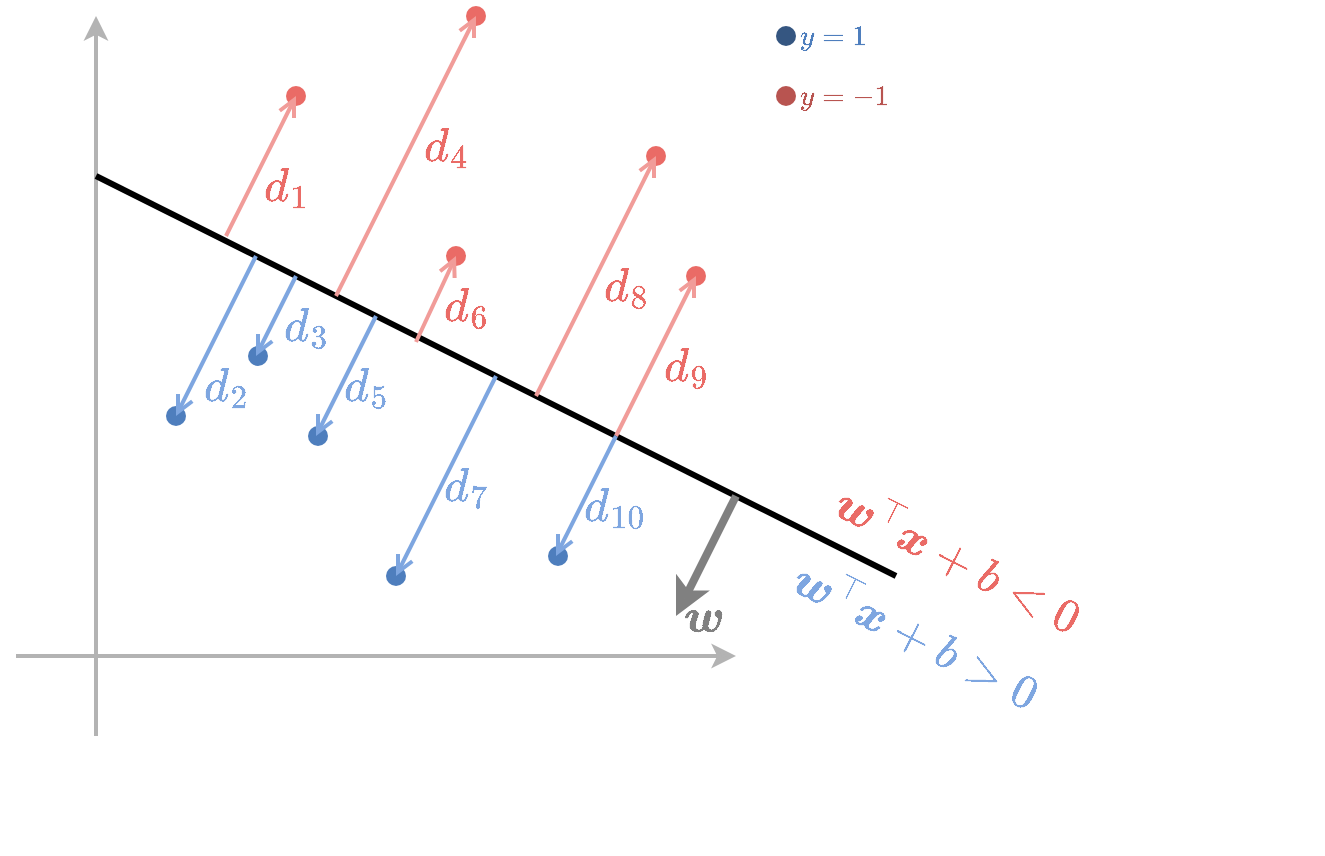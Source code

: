 <mxfile version="14.1.8" type="device"><diagram id="_nYdbBdvMRJGKwDjoCFN" name="Page-1"><mxGraphModel dx="643" dy="401" grid="1" gridSize="10" guides="1" tooltips="1" connect="0" arrows="0" fold="1" page="1" pageScale="1" pageWidth="827" pageHeight="1169" math="1" shadow="0"><root><mxCell id="0"/><mxCell id="1" parent="0"/><mxCell id="aE7GA15gilPiM70Mx_4Q-30" value="" style="ellipse;whiteSpace=wrap;html=1;strokeColor=none;fillColor=#EA6B66;" vertex="1" parent="1"><mxGeometry x="215" y="235" width="10" height="10" as="geometry"/></mxCell><mxCell id="aE7GA15gilPiM70Mx_4Q-1" value="" style="endArrow=classic;html=1;fontFamily=Comic Sans MS;fontSize=30;fontColor=#003366;strokeWidth=2;strokeColor=#B3B3B3;" edge="1" parent="1"><mxGeometry x="20" y="200" width="50" height="50" as="geometry"><mxPoint x="120" y="560" as="sourcePoint"/><mxPoint x="120" y="200" as="targetPoint"/></mxGeometry></mxCell><mxCell id="aE7GA15gilPiM70Mx_4Q-2" value="" style="endArrow=classic;html=1;fontFamily=Comic Sans MS;fontSize=30;fontColor=#003366;strokeWidth=2;strokeColor=#B3B3B3;" edge="1" parent="1"><mxGeometry x="40" y="220" width="50" height="50" as="geometry"><mxPoint x="80.0" y="520" as="sourcePoint"/><mxPoint x="440" y="520" as="targetPoint"/></mxGeometry></mxCell><mxCell id="aE7GA15gilPiM70Mx_4Q-3" value="" style="ellipse;whiteSpace=wrap;html=1;strokeColor=none;fillColor=#4E7EBD;" vertex="1" parent="1"><mxGeometry x="196" y="365" width="10" height="10" as="geometry"/></mxCell><mxCell id="aE7GA15gilPiM70Mx_4Q-4" value="" style="ellipse;whiteSpace=wrap;html=1;strokeColor=none;fillColor=#4E7EBD;" vertex="1" parent="1"><mxGeometry x="226" y="405" width="10" height="10" as="geometry"/></mxCell><mxCell id="aE7GA15gilPiM70Mx_4Q-6" value="" style="ellipse;whiteSpace=wrap;html=1;strokeColor=none;fillColor=#4E7EBD;" vertex="1" parent="1"><mxGeometry x="346" y="465" width="10" height="10" as="geometry"/></mxCell><mxCell id="aE7GA15gilPiM70Mx_4Q-7" value="" style="ellipse;whiteSpace=wrap;html=1;strokeColor=none;fillColor=#4E7EBD;" vertex="1" parent="1"><mxGeometry x="155" y="395" width="10" height="10" as="geometry"/></mxCell><mxCell id="aE7GA15gilPiM70Mx_4Q-8" value="" style="ellipse;whiteSpace=wrap;html=1;strokeColor=none;fillColor=#4E7EBD;" vertex="1" parent="1"><mxGeometry x="265" y="475" width="10" height="10" as="geometry"/></mxCell><mxCell id="aE7GA15gilPiM70Mx_4Q-10" value="" style="ellipse;whiteSpace=wrap;html=1;strokeColor=none;fillColor=#EA6B66;" vertex="1" parent="1"><mxGeometry x="395" y="265" width="10" height="10" as="geometry"/></mxCell><mxCell id="aE7GA15gilPiM70Mx_4Q-12" value="" style="ellipse;whiteSpace=wrap;html=1;strokeColor=none;fillColor=#EA6B66;" vertex="1" parent="1"><mxGeometry x="305" y="195" width="10" height="10" as="geometry"/></mxCell><mxCell id="aE7GA15gilPiM70Mx_4Q-13" value="" style="ellipse;whiteSpace=wrap;html=1;strokeColor=none;fillColor=#EA6B66;" vertex="1" parent="1"><mxGeometry x="415" y="325" width="10" height="10" as="geometry"/></mxCell><mxCell id="aE7GA15gilPiM70Mx_4Q-14" value="" style="ellipse;whiteSpace=wrap;html=1;strokeColor=none;fillColor=#EA6B66;" vertex="1" parent="1"><mxGeometry x="295" y="315" width="10" height="10" as="geometry"/></mxCell><mxCell id="aE7GA15gilPiM70Mx_4Q-17" value="" style="endArrow=none;html=1;strokeWidth=3;" edge="1" parent="1"><mxGeometry width="50" height="50" relative="1" as="geometry"><mxPoint x="520" y="480" as="sourcePoint"/><mxPoint x="120" y="280" as="targetPoint"/></mxGeometry></mxCell><mxCell id="aE7GA15gilPiM70Mx_4Q-18" value="" style="endArrow=classic;html=1;strokeWidth=4;strokeColor=#808080;" edge="1" parent="1"><mxGeometry width="50" height="50" relative="1" as="geometry"><mxPoint x="440" y="440" as="sourcePoint"/><mxPoint x="410" y="500" as="targetPoint"/></mxGeometry></mxCell><mxCell id="aE7GA15gilPiM70Mx_4Q-22" value="&lt;font style=&quot;font-size: 20px&quot;&gt;\(\boldsymbol{w}\)&lt;/font&gt;" style="text;html=1;strokeColor=none;fillColor=none;align=center;verticalAlign=middle;whiteSpace=wrap;rounded=0;fontSize=20;fontColor=#808080;" vertex="1" parent="1"><mxGeometry x="414" y="490" width="20" height="20" as="geometry"/></mxCell><mxCell id="aE7GA15gilPiM70Mx_4Q-23" value="" style="endArrow=open;html=1;strokeWidth=2;startArrow=none;startFill=0;endFill=0;strokeColor=#F19C99;" edge="1" parent="1"><mxGeometry width="50" height="50" relative="1" as="geometry"><mxPoint x="185" y="310" as="sourcePoint"/><mxPoint x="220" y="240" as="targetPoint"/></mxGeometry></mxCell><mxCell id="aE7GA15gilPiM70Mx_4Q-25" value="" style="endArrow=open;html=1;strokeWidth=2;startArrow=none;startFill=0;endFill=0;strokeColor=#F19C99;" edge="1" parent="1"><mxGeometry width="50" height="50" relative="1" as="geometry"><mxPoint x="240" y="340.0" as="sourcePoint"/><mxPoint x="310" y="200" as="targetPoint"/></mxGeometry></mxCell><mxCell id="aE7GA15gilPiM70Mx_4Q-26" value="" style="endArrow=open;html=1;strokeWidth=2;startArrow=none;startFill=0;endFill=0;strokeColor=#F19C99;" edge="1" parent="1"><mxGeometry width="50" height="50" relative="1" as="geometry"><mxPoint x="280" y="363.0" as="sourcePoint"/><mxPoint x="300" y="320" as="targetPoint"/></mxGeometry></mxCell><mxCell id="aE7GA15gilPiM70Mx_4Q-27" value="" style="endArrow=open;html=1;strokeWidth=2;startArrow=none;startFill=0;endFill=0;strokeColor=#F19C99;" edge="1" parent="1"><mxGeometry width="50" height="50" relative="1" as="geometry"><mxPoint x="340" y="390.0" as="sourcePoint"/><mxPoint x="400" y="270" as="targetPoint"/></mxGeometry></mxCell><mxCell id="aE7GA15gilPiM70Mx_4Q-28" value="" style="endArrow=open;html=1;strokeWidth=2;startArrow=none;startFill=0;endFill=0;strokeColor=#F19C99;" edge="1" parent="1"><mxGeometry width="50" height="50" relative="1" as="geometry"><mxPoint x="380" y="410.0" as="sourcePoint"/><mxPoint x="420" y="330" as="targetPoint"/></mxGeometry></mxCell><mxCell id="aE7GA15gilPiM70Mx_4Q-31" value="" style="endArrow=open;html=1;strokeWidth=2;startArrow=none;startFill=0;endFill=0;strokeColor=#7EA6E0;" edge="1" parent="1"><mxGeometry width="50" height="50" relative="1" as="geometry"><mxPoint x="200" y="320" as="sourcePoint"/><mxPoint x="160" y="400" as="targetPoint"/></mxGeometry></mxCell><mxCell id="aE7GA15gilPiM70Mx_4Q-32" value="" style="endArrow=open;html=1;strokeWidth=2;startArrow=none;startFill=0;endFill=0;strokeColor=#7EA6E0;" edge="1" parent="1"><mxGeometry width="50" height="50" relative="1" as="geometry"><mxPoint x="220" y="330" as="sourcePoint"/><mxPoint x="200" y="370" as="targetPoint"/></mxGeometry></mxCell><mxCell id="aE7GA15gilPiM70Mx_4Q-33" value="" style="endArrow=open;html=1;strokeWidth=2;startArrow=none;startFill=0;endFill=0;strokeColor=#7EA6E0;" edge="1" parent="1"><mxGeometry width="50" height="50" relative="1" as="geometry"><mxPoint x="260" y="350" as="sourcePoint"/><mxPoint x="230" y="410" as="targetPoint"/></mxGeometry></mxCell><mxCell id="aE7GA15gilPiM70Mx_4Q-34" value="" style="endArrow=open;html=1;strokeWidth=2;startArrow=none;startFill=0;endFill=0;strokeColor=#7EA6E0;" edge="1" parent="1"><mxGeometry width="50" height="50" relative="1" as="geometry"><mxPoint x="320" y="380" as="sourcePoint"/><mxPoint x="270" y="480" as="targetPoint"/></mxGeometry></mxCell><mxCell id="aE7GA15gilPiM70Mx_4Q-35" value="" style="endArrow=open;html=1;strokeWidth=2;startArrow=none;startFill=0;endFill=0;strokeColor=#7EA6E0;" edge="1" parent="1"><mxGeometry width="50" height="50" relative="1" as="geometry"><mxPoint x="380" y="410" as="sourcePoint"/><mxPoint x="350" y="470" as="targetPoint"/></mxGeometry></mxCell><mxCell id="aE7GA15gilPiM70Mx_4Q-36" value="\(d_1\)" style="text;html=1;strokeColor=none;fillColor=none;align=center;verticalAlign=middle;whiteSpace=wrap;rounded=0;fontSize=20;rotation=0;fontColor=#EA6B66;" vertex="1" parent="1"><mxGeometry x="200" y="270" width="30" height="30" as="geometry"/></mxCell><mxCell id="aE7GA15gilPiM70Mx_4Q-37" value="\(d_4\)" style="text;html=1;strokeColor=none;fillColor=none;align=center;verticalAlign=middle;whiteSpace=wrap;rounded=0;fontSize=20;rotation=0;fontColor=#EA6B66;" vertex="1" parent="1"><mxGeometry x="280" y="250" width="30" height="30" as="geometry"/></mxCell><mxCell id="aE7GA15gilPiM70Mx_4Q-39" value="\(d_6\)" style="text;html=1;strokeColor=none;fillColor=none;align=center;verticalAlign=middle;whiteSpace=wrap;rounded=0;fontSize=20;rotation=0;fontColor=#EA6B66;" vertex="1" parent="1"><mxGeometry x="290" y="330" width="30" height="30" as="geometry"/></mxCell><mxCell id="aE7GA15gilPiM70Mx_4Q-41" value="\(d_8\)" style="text;html=1;strokeColor=none;fillColor=none;align=center;verticalAlign=middle;whiteSpace=wrap;rounded=0;fontSize=20;rotation=0;fontColor=#EA6B66;" vertex="1" parent="1"><mxGeometry x="370" y="320" width="30" height="30" as="geometry"/></mxCell><mxCell id="aE7GA15gilPiM70Mx_4Q-42" value="\(d_9\)" style="text;html=1;strokeColor=none;fillColor=none;align=center;verticalAlign=middle;whiteSpace=wrap;rounded=0;fontSize=20;rotation=0;fontColor=#EA6B66;" vertex="1" parent="1"><mxGeometry x="400" y="360" width="30" height="30" as="geometry"/></mxCell><mxCell id="aE7GA15gilPiM70Mx_4Q-44" value="&lt;font color=&quot;#7ea6e0&quot;&gt;\(d_2\)&lt;/font&gt;" style="text;html=1;strokeColor=none;fillColor=none;align=center;verticalAlign=middle;whiteSpace=wrap;rounded=0;fontSize=20;rotation=0;fontColor=#EA6B66;" vertex="1" parent="1"><mxGeometry x="170" y="370" width="30" height="30" as="geometry"/></mxCell><mxCell id="aE7GA15gilPiM70Mx_4Q-45" value="&lt;font color=&quot;#7ea6e0&quot;&gt;\(d_3\)&lt;/font&gt;" style="text;html=1;strokeColor=none;fillColor=none;align=center;verticalAlign=middle;whiteSpace=wrap;rounded=0;fontSize=20;rotation=0;fontColor=#EA6B66;" vertex="1" parent="1"><mxGeometry x="210" y="340" width="30" height="30" as="geometry"/></mxCell><mxCell id="aE7GA15gilPiM70Mx_4Q-46" value="&lt;font color=&quot;#7ea6e0&quot;&gt;\(d_5\)&lt;/font&gt;" style="text;html=1;strokeColor=none;fillColor=none;align=center;verticalAlign=middle;whiteSpace=wrap;rounded=0;fontSize=20;rotation=0;fontColor=#EA6B66;" vertex="1" parent="1"><mxGeometry x="240" y="370" width="30" height="30" as="geometry"/></mxCell><mxCell id="aE7GA15gilPiM70Mx_4Q-47" value="&lt;font color=&quot;#7ea6e0&quot;&gt;\(d_7\)&lt;/font&gt;" style="text;html=1;strokeColor=none;fillColor=none;align=center;verticalAlign=middle;whiteSpace=wrap;rounded=0;fontSize=20;rotation=0;fontColor=#EA6B66;" vertex="1" parent="1"><mxGeometry x="290" y="420" width="30" height="30" as="geometry"/></mxCell><mxCell id="aE7GA15gilPiM70Mx_4Q-48" value="&lt;font color=&quot;#7ea6e0&quot;&gt;\(d_{10}\)&lt;/font&gt;" style="text;html=1;strokeColor=none;fillColor=none;align=center;verticalAlign=middle;whiteSpace=wrap;rounded=0;fontSize=20;rotation=0;fontColor=#EA6B66;" vertex="1" parent="1"><mxGeometry x="360" y="430" width="40" height="30" as="geometry"/></mxCell><mxCell id="aE7GA15gilPiM70Mx_4Q-49" value="" style="ellipse;whiteSpace=wrap;html=1;fontSize=20;fontColor=#000000;strokeColor=none;fillColor=#355681;" vertex="1" parent="1"><mxGeometry x="460" y="205" width="10" height="10" as="geometry"/></mxCell><mxCell id="aE7GA15gilPiM70Mx_4Q-50" value="" style="ellipse;whiteSpace=wrap;html=1;fontSize=20;fontColor=#000000;strokeColor=none;fillColor=#B85450;" vertex="1" parent="1"><mxGeometry x="460" y="235" width="10" height="10" as="geometry"/></mxCell><mxCell id="aE7GA15gilPiM70Mx_4Q-51" value="\(y=1\)" style="text;html=1;strokeColor=none;fillColor=none;align=left;verticalAlign=middle;whiteSpace=wrap;rounded=0;fontColor=#4E7EBD;fontStyle=0" vertex="1" parent="1"><mxGeometry x="470" y="200" width="50" height="20" as="geometry"/></mxCell><mxCell id="aE7GA15gilPiM70Mx_4Q-52" value="\(y=-1\)" style="text;html=1;strokeColor=none;fillColor=none;align=left;verticalAlign=middle;whiteSpace=wrap;rounded=0;fontStyle=0;fontColor=#B85450;" vertex="1" parent="1"><mxGeometry x="470" y="230" width="50" height="20" as="geometry"/></mxCell><mxCell id="aE7GA15gilPiM70Mx_4Q-53" value="&lt;font color=&quot;#7ea6e0&quot;&gt;\(\boldsymbol{w}^{\top}\boldsymbol{x}+b&amp;gt;0\)&lt;/font&gt;" style="text;html=1;strokeColor=none;fillColor=none;align=center;verticalAlign=middle;whiteSpace=wrap;rounded=0;fontSize=20;rotation=27;fontColor=#EA6B66;" vertex="1" parent="1"><mxGeometry x="450" y="490" width="160" height="40" as="geometry"/></mxCell><mxCell id="aE7GA15gilPiM70Mx_4Q-54" value="&lt;font&gt;\(\boldsymbol{w}^{\top}\boldsymbol{x}+b&amp;lt;0\)&lt;/font&gt;" style="text;html=1;strokeColor=none;fillColor=none;align=center;verticalAlign=middle;whiteSpace=wrap;rounded=0;fontSize=20;rotation=27;fontColor=#EA6B66;" vertex="1" parent="1"><mxGeometry x="471" y="452" width="160" height="40" as="geometry"/></mxCell></root></mxGraphModel></diagram></mxfile>